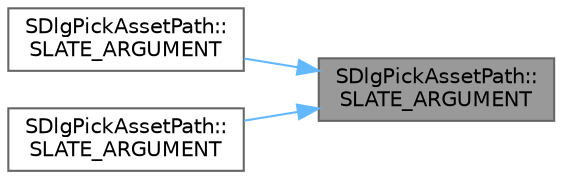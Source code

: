 digraph "SDlgPickAssetPath::SLATE_ARGUMENT"
{
 // INTERACTIVE_SVG=YES
 // LATEX_PDF_SIZE
  bgcolor="transparent";
  edge [fontname=Helvetica,fontsize=10,labelfontname=Helvetica,labelfontsize=10];
  node [fontname=Helvetica,fontsize=10,shape=box,height=0.2,width=0.4];
  rankdir="RL";
  Node1 [id="Node000001",label="SDlgPickAssetPath::\lSLATE_ARGUMENT",height=0.2,width=0.4,color="gray40", fillcolor="grey60", style="filled", fontcolor="black",tooltip=" "];
  Node1 -> Node2 [id="edge1_Node000001_Node000002",dir="back",color="steelblue1",style="solid",tooltip=" "];
  Node2 [id="Node000002",label="SDlgPickAssetPath::\lSLATE_ARGUMENT",height=0.2,width=0.4,color="grey40", fillcolor="white", style="filled",URL="$dd/d62/classSDlgPickAssetPath.html#a61b1c92509317bf8f1a5ab8c74476cb4",tooltip="If true, read only folders will be displayed."];
  Node1 -> Node3 [id="edge2_Node000001_Node000003",dir="back",color="steelblue1",style="solid",tooltip=" "];
  Node3 [id="Node000003",label="SDlgPickAssetPath::\lSLATE_ARGUMENT",height=0.2,width=0.4,color="grey40", fillcolor="white", style="filled",URL="$dd/d62/classSDlgPickAssetPath.html#a6fce3333779fff4a7d6d30aa458f89fd",tooltip=" "];
}
